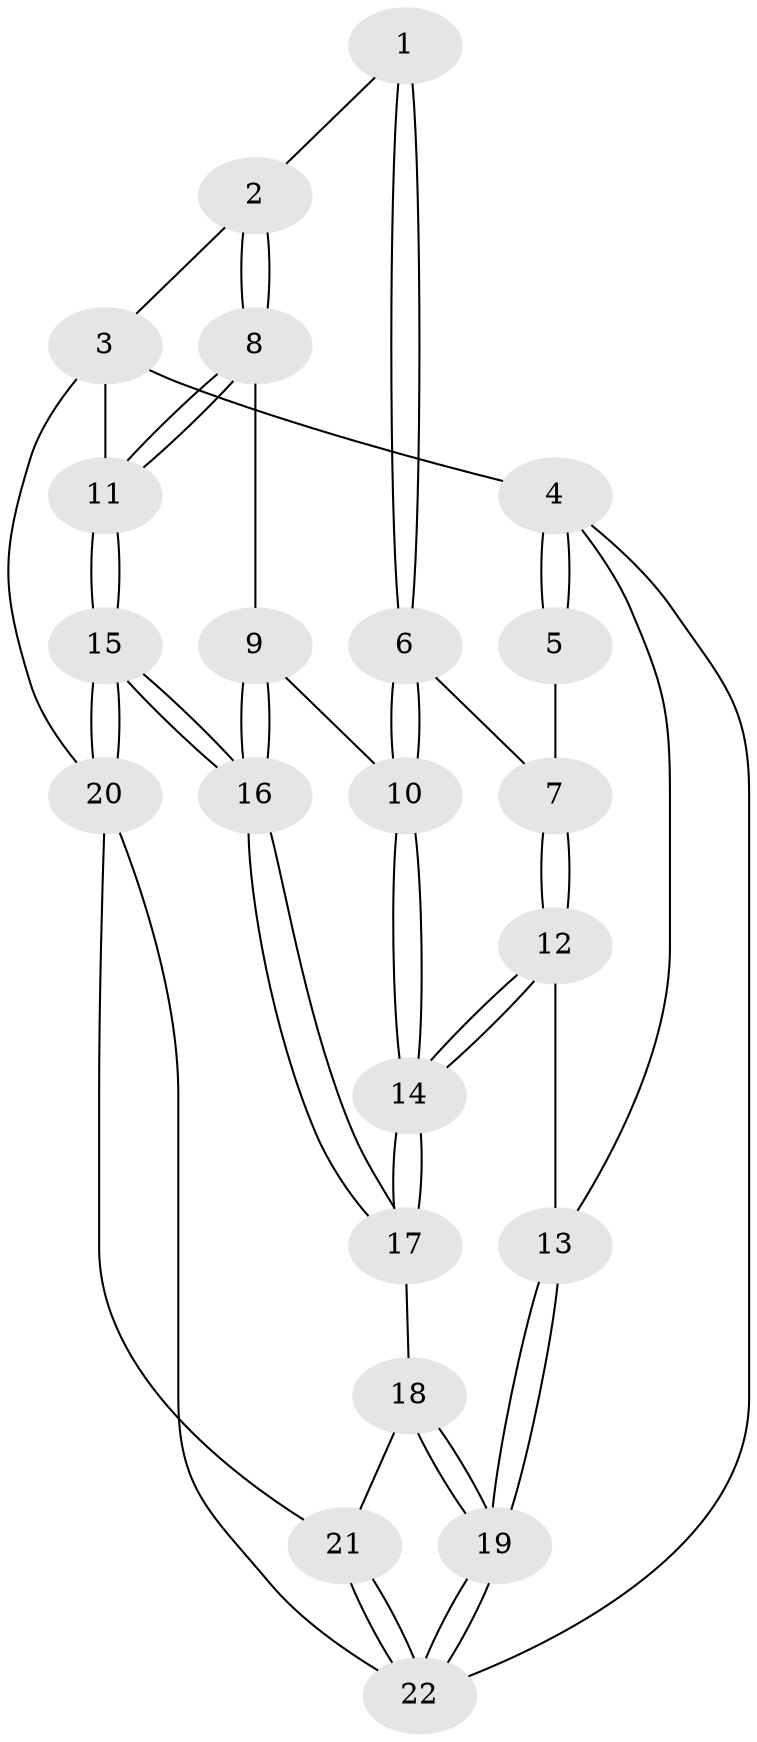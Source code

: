 // Generated by graph-tools (version 1.1) at 2025/46/02/15/25 05:46:28]
// undirected, 22 vertices, 52 edges
graph export_dot {
graph [start="1"]
  node [color=gray90,style=filled];
  1 [pos="+0.7371895499373798+0"];
  2 [pos="+1+0"];
  3 [pos="+1+0"];
  4 [pos="+0+0"];
  5 [pos="+0.23395827503111738+0"];
  6 [pos="+0.47691454112451753+0.23872491791162362"];
  7 [pos="+0.37152439923348773+0.2832652013598119"];
  8 [pos="+0.8415741788811567+0.38070620076268624"];
  9 [pos="+0.7409516400160074+0.4402063269326537"];
  10 [pos="+0.6810528188381175+0.445613475110686"];
  11 [pos="+1+0.667789131498242"];
  12 [pos="+0.2889528897485399+0.333207083048188"];
  13 [pos="+0.1668563192259897+0.34140032535318365"];
  14 [pos="+0.5404871624855854+0.714717775539971"];
  15 [pos="+1+0.9426009524292642"];
  16 [pos="+0.9174355629322845+0.8439975956644313"];
  17 [pos="+0.5419170063767302+0.7280625790366521"];
  18 [pos="+0.48034859967146737+0.7817578205743185"];
  19 [pos="+0+1"];
  20 [pos="+1+1"];
  21 [pos="+0.710736174666624+1"];
  22 [pos="+0+1"];
  1 -- 2;
  1 -- 6;
  1 -- 6;
  2 -- 3;
  2 -- 8;
  2 -- 8;
  3 -- 4;
  3 -- 11;
  3 -- 20;
  4 -- 5;
  4 -- 5;
  4 -- 13;
  4 -- 22;
  5 -- 7;
  6 -- 7;
  6 -- 10;
  6 -- 10;
  7 -- 12;
  7 -- 12;
  8 -- 9;
  8 -- 11;
  8 -- 11;
  9 -- 10;
  9 -- 16;
  9 -- 16;
  10 -- 14;
  10 -- 14;
  11 -- 15;
  11 -- 15;
  12 -- 13;
  12 -- 14;
  12 -- 14;
  13 -- 19;
  13 -- 19;
  14 -- 17;
  14 -- 17;
  15 -- 16;
  15 -- 16;
  15 -- 20;
  15 -- 20;
  16 -- 17;
  16 -- 17;
  17 -- 18;
  18 -- 19;
  18 -- 19;
  18 -- 21;
  19 -- 22;
  19 -- 22;
  20 -- 21;
  20 -- 22;
  21 -- 22;
  21 -- 22;
}
